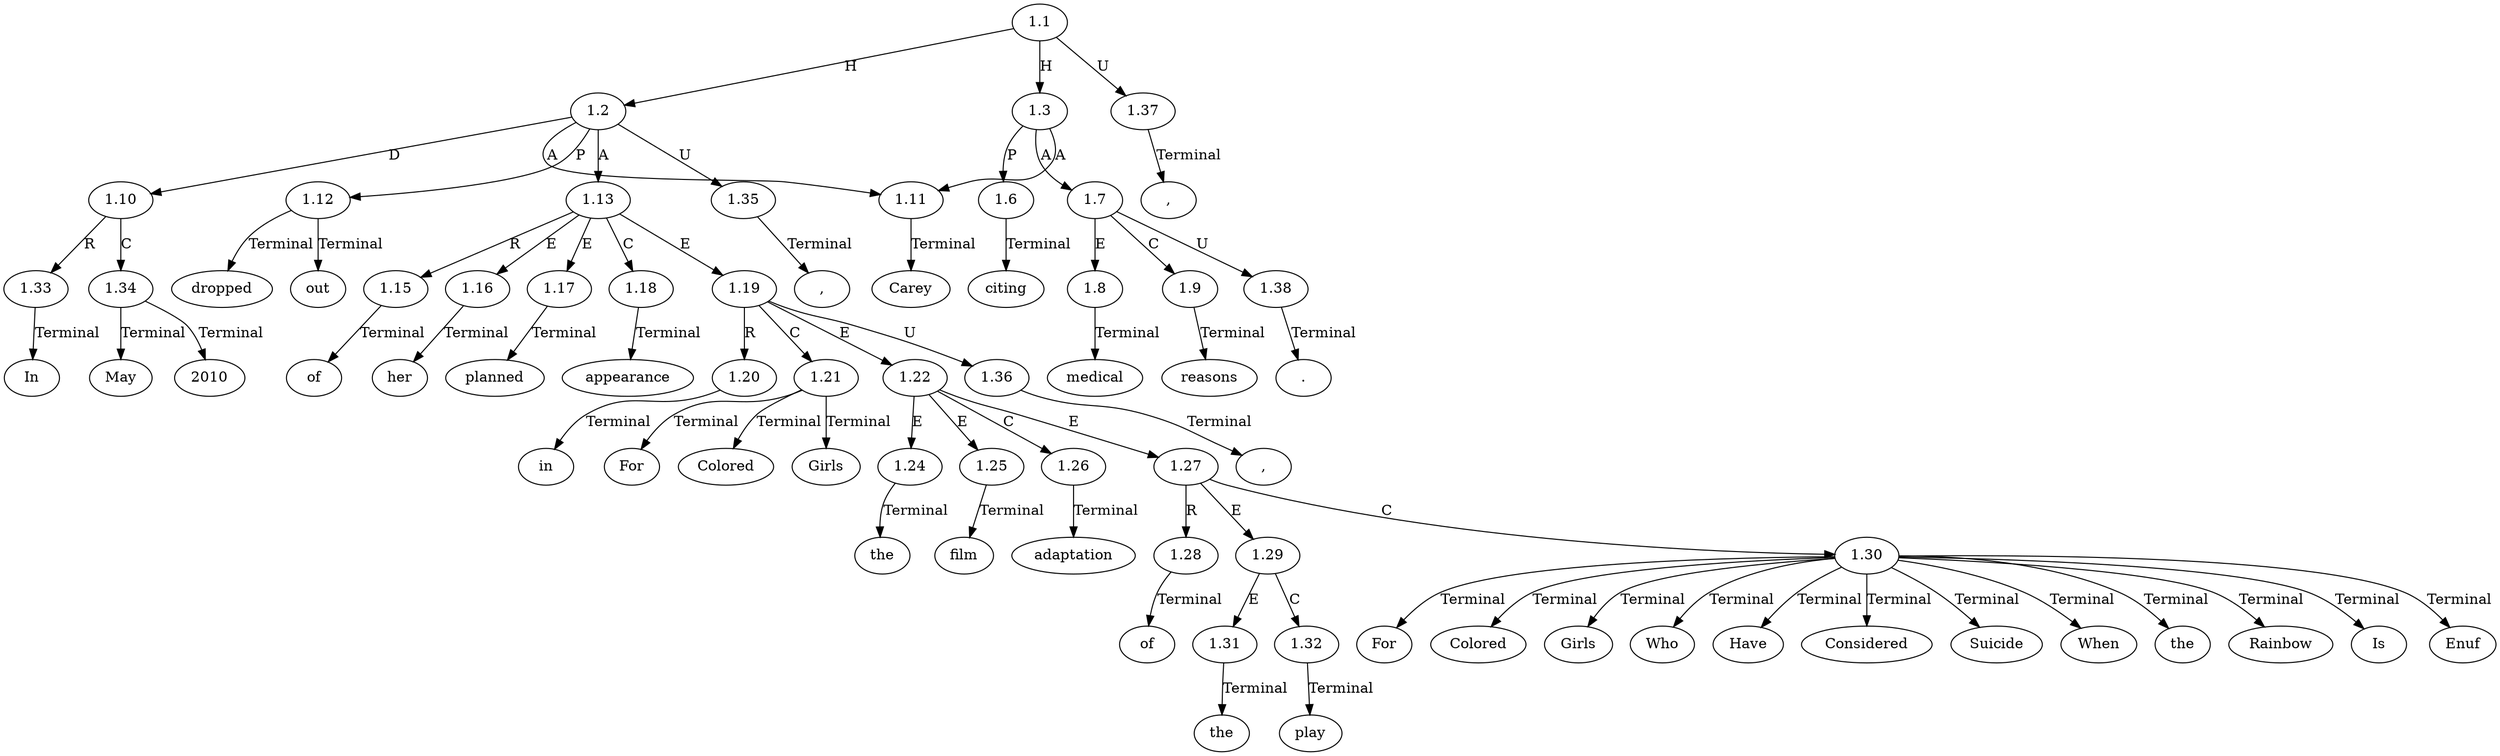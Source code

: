 // Graph
digraph {
	0.1 [label=In ordering=out]
	0.10 [label=planned ordering=out]
	0.11 [label=appearance ordering=out]
	0.12 [label=in ordering=out]
	0.13 [label=For ordering=out]
	0.14 [label=Colored ordering=out]
	0.15 [label=Girls ordering=out]
	0.16 [label="," ordering=out]
	0.17 [label=the ordering=out]
	0.18 [label=film ordering=out]
	0.19 [label=adaptation ordering=out]
	0.2 [label=May ordering=out]
	0.20 [label=of ordering=out]
	0.21 [label=the ordering=out]
	0.22 [label=play ordering=out]
	0.23 [label=For ordering=out]
	0.24 [label=Colored ordering=out]
	0.25 [label=Girls ordering=out]
	0.26 [label=Who ordering=out]
	0.27 [label=Have ordering=out]
	0.28 [label=Considered ordering=out]
	0.29 [label=Suicide ordering=out]
	0.3 [label=2010 ordering=out]
	0.30 [label=When ordering=out]
	0.31 [label=the ordering=out]
	0.32 [label=Rainbow ordering=out]
	0.33 [label=Is ordering=out]
	0.34 [label=Enuf ordering=out]
	0.35 [label="," ordering=out]
	0.36 [label=citing ordering=out]
	0.37 [label=medical ordering=out]
	0.38 [label=reasons ordering=out]
	0.39 [label="." ordering=out]
	0.4 [label="," ordering=out]
	0.5 [label=Carey ordering=out]
	0.6 [label=dropped ordering=out]
	0.7 [label=out ordering=out]
	0.8 [label=of ordering=out]
	0.9 [label=her ordering=out]
	1.1 [label=1.1 ordering=out]
	1.2 [label=1.2 ordering=out]
	1.3 [label=1.3 ordering=out]
	1.6 [label=1.6 ordering=out]
	1.7 [label=1.7 ordering=out]
	1.8 [label=1.8 ordering=out]
	1.9 [label=1.9 ordering=out]
	1.10 [label=1.10 ordering=out]
	1.11 [label=1.11 ordering=out]
	1.12 [label=1.12 ordering=out]
	1.13 [label=1.13 ordering=out]
	1.15 [label=1.15 ordering=out]
	1.16 [label=1.16 ordering=out]
	1.17 [label=1.17 ordering=out]
	1.18 [label=1.18 ordering=out]
	1.19 [label=1.19 ordering=out]
	1.20 [label=1.20 ordering=out]
	1.21 [label=1.21 ordering=out]
	1.22 [label=1.22 ordering=out]
	1.24 [label=1.24 ordering=out]
	1.25 [label=1.25 ordering=out]
	1.26 [label=1.26 ordering=out]
	1.27 [label=1.27 ordering=out]
	1.28 [label=1.28 ordering=out]
	1.29 [label=1.29 ordering=out]
	1.30 [label=1.30 ordering=out]
	1.31 [label=1.31 ordering=out]
	1.32 [label=1.32 ordering=out]
	1.33 [label=1.33 ordering=out]
	1.34 [label=1.34 ordering=out]
	1.35 [label=1.35 ordering=out]
	1.36 [label=1.36 ordering=out]
	1.37 [label=1.37 ordering=out]
	1.38 [label=1.38 ordering=out]
	1.1 -> 1.2 [label=H ordering=out]
	1.1 -> 1.3 [label=H ordering=out]
	1.1 -> 1.37 [label=U ordering=out]
	1.2 -> 1.10 [label=D ordering=out]
	1.2 -> 1.11 [label=A ordering=out]
	1.2 -> 1.12 [label=P ordering=out]
	1.2 -> 1.13 [label=A ordering=out]
	1.2 -> 1.35 [label=U ordering=out]
	1.3 -> 1.6 [label=P ordering=out]
	1.3 -> 1.7 [label=A ordering=out]
	1.3 -> 1.11 [label=A ordering=out]
	1.6 -> 0.36 [label=Terminal ordering=out]
	1.7 -> 1.8 [label=E ordering=out]
	1.7 -> 1.9 [label=C ordering=out]
	1.7 -> 1.38 [label=U ordering=out]
	1.8 -> 0.37 [label=Terminal ordering=out]
	1.9 -> 0.38 [label=Terminal ordering=out]
	1.10 -> 1.33 [label=R ordering=out]
	1.10 -> 1.34 [label=C ordering=out]
	1.11 -> 0.5 [label=Terminal ordering=out]
	1.12 -> 0.6 [label=Terminal ordering=out]
	1.12 -> 0.7 [label=Terminal ordering=out]
	1.13 -> 1.15 [label=R ordering=out]
	1.13 -> 1.16 [label=E ordering=out]
	1.13 -> 1.17 [label=E ordering=out]
	1.13 -> 1.18 [label=C ordering=out]
	1.13 -> 1.19 [label=E ordering=out]
	1.15 -> 0.8 [label=Terminal ordering=out]
	1.16 -> 0.9 [label=Terminal ordering=out]
	1.17 -> 0.10 [label=Terminal ordering=out]
	1.18 -> 0.11 [label=Terminal ordering=out]
	1.19 -> 1.20 [label=R ordering=out]
	1.19 -> 1.21 [label=C ordering=out]
	1.19 -> 1.22 [label=E ordering=out]
	1.19 -> 1.36 [label=U ordering=out]
	1.20 -> 0.12 [label=Terminal ordering=out]
	1.21 -> 0.13 [label=Terminal ordering=out]
	1.21 -> 0.14 [label=Terminal ordering=out]
	1.21 -> 0.15 [label=Terminal ordering=out]
	1.22 -> 1.24 [label=E ordering=out]
	1.22 -> 1.25 [label=E ordering=out]
	1.22 -> 1.26 [label=C ordering=out]
	1.22 -> 1.27 [label=E ordering=out]
	1.24 -> 0.17 [label=Terminal ordering=out]
	1.25 -> 0.18 [label=Terminal ordering=out]
	1.26 -> 0.19 [label=Terminal ordering=out]
	1.27 -> 1.28 [label=R ordering=out]
	1.27 -> 1.29 [label=E ordering=out]
	1.27 -> 1.30 [label=C ordering=out]
	1.28 -> 0.20 [label=Terminal ordering=out]
	1.29 -> 1.31 [label=E ordering=out]
	1.29 -> 1.32 [label=C ordering=out]
	1.30 -> 0.23 [label=Terminal ordering=out]
	1.30 -> 0.24 [label=Terminal ordering=out]
	1.30 -> 0.25 [label=Terminal ordering=out]
	1.30 -> 0.26 [label=Terminal ordering=out]
	1.30 -> 0.27 [label=Terminal ordering=out]
	1.30 -> 0.28 [label=Terminal ordering=out]
	1.30 -> 0.29 [label=Terminal ordering=out]
	1.30 -> 0.30 [label=Terminal ordering=out]
	1.30 -> 0.31 [label=Terminal ordering=out]
	1.30 -> 0.32 [label=Terminal ordering=out]
	1.30 -> 0.33 [label=Terminal ordering=out]
	1.30 -> 0.34 [label=Terminal ordering=out]
	1.31 -> 0.21 [label=Terminal ordering=out]
	1.32 -> 0.22 [label=Terminal ordering=out]
	1.33 -> 0.1 [label=Terminal ordering=out]
	1.34 -> 0.2 [label=Terminal ordering=out]
	1.34 -> 0.3 [label=Terminal ordering=out]
	1.35 -> 0.4 [label=Terminal ordering=out]
	1.36 -> 0.16 [label=Terminal ordering=out]
	1.37 -> 0.35 [label=Terminal ordering=out]
	1.38 -> 0.39 [label=Terminal ordering=out]
}
